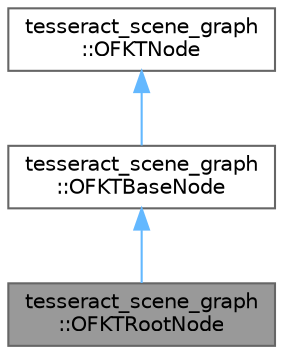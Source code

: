 digraph "tesseract_scene_graph::OFKTRootNode"
{
 // LATEX_PDF_SIZE
  bgcolor="transparent";
  edge [fontname=Helvetica,fontsize=10,labelfontname=Helvetica,labelfontsize=10];
  node [fontname=Helvetica,fontsize=10,shape=box,height=0.2,width=0.4];
  Node1 [label="tesseract_scene_graph\l::OFKTRootNode",height=0.2,width=0.4,color="gray40", fillcolor="grey60", style="filled", fontcolor="black",tooltip=" "];
  Node2 -> Node1 [dir="back",color="steelblue1",style="solid"];
  Node2 [label="tesseract_scene_graph\l::OFKTBaseNode",height=0.2,width=0.4,color="gray40", fillcolor="white", style="filled",URL="$d0/da9/classtesseract__scene__graph_1_1OFKTBaseNode.html",tooltip=" "];
  Node3 -> Node2 [dir="back",color="steelblue1",style="solid"];
  Node3 [label="tesseract_scene_graph\l::OFKTNode",height=0.2,width=0.4,color="gray40", fillcolor="white", style="filled",URL="$de/d52/classtesseract__scene__graph_1_1OFKTNode.html",tooltip="The OFKT node is contains multiple trasformation which are described below."];
}
